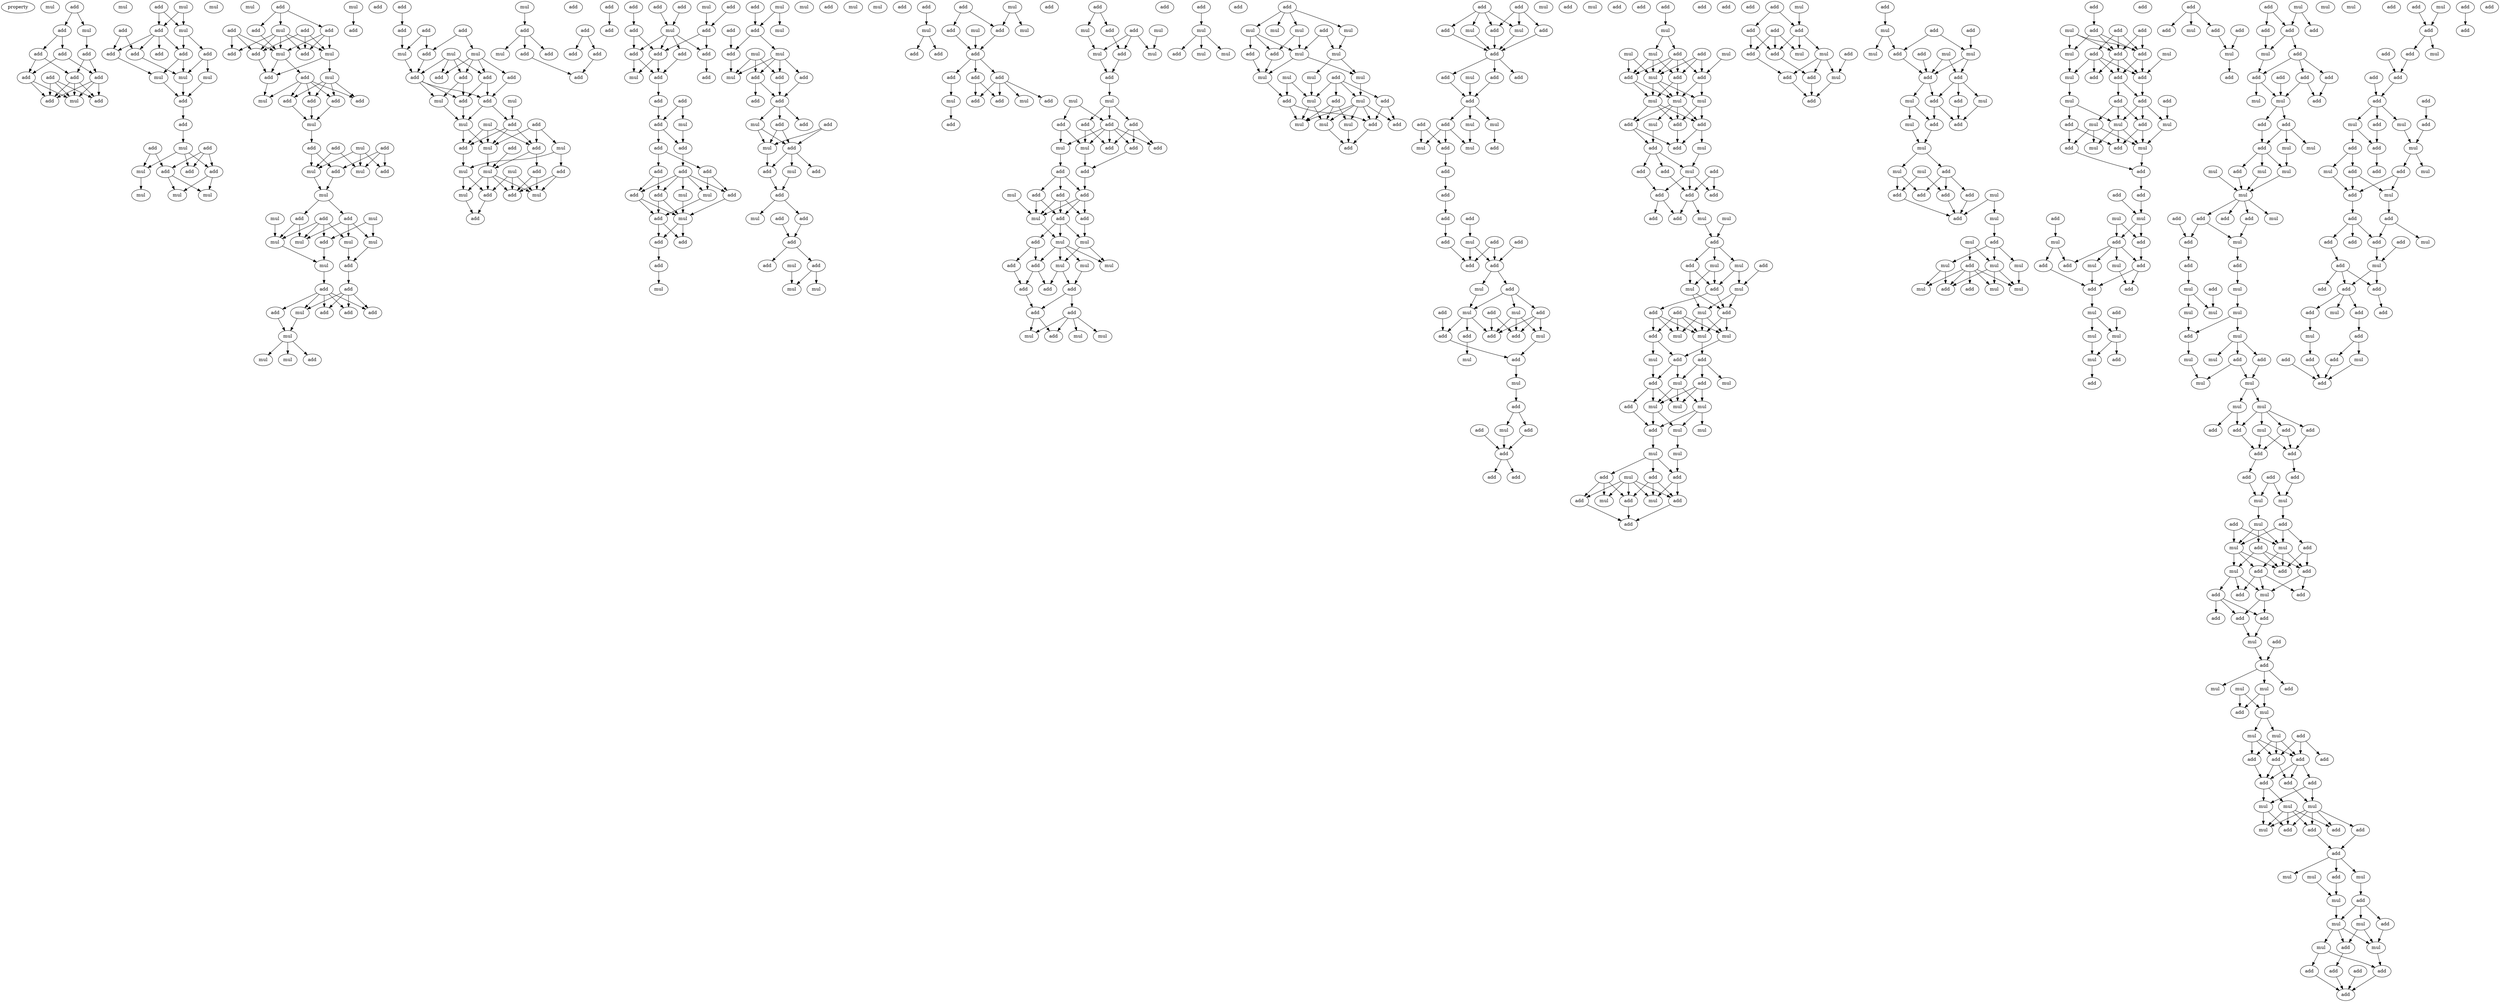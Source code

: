 digraph {
    node [fontcolor=black]
    property [mul=2,lf=1.8]
    0 [ label = mul ];
    1 [ label = add ];
    2 [ label = mul ];
    3 [ label = mul ];
    4 [ label = add ];
    5 [ label = add ];
    6 [ label = add ];
    7 [ label = add ];
    8 [ label = add ];
    9 [ label = add ];
    10 [ label = add ];
    11 [ label = add ];
    12 [ label = add ];
    13 [ label = mul ];
    14 [ label = add ];
    15 [ label = mul ];
    16 [ label = add ];
    17 [ label = add ];
    18 [ label = add ];
    19 [ label = mul ];
    20 [ label = add ];
    21 [ label = add ];
    22 [ label = add ];
    23 [ label = add ];
    24 [ label = add ];
    25 [ label = mul ];
    26 [ label = mul ];
    27 [ label = mul ];
    28 [ label = add ];
    29 [ label = mul ];
    30 [ label = add ];
    31 [ label = add ];
    32 [ label = mul ];
    33 [ label = add ];
    34 [ label = mul ];
    35 [ label = add ];
    36 [ label = add ];
    37 [ label = add ];
    38 [ label = mul ];
    39 [ label = mul ];
    40 [ label = mul ];
    41 [ label = mul ];
    42 [ label = add ];
    43 [ label = add ];
    44 [ label = add ];
    45 [ label = add ];
    46 [ label = mul ];
    47 [ label = add ];
    48 [ label = add ];
    49 [ label = add ];
    50 [ label = mul ];
    51 [ label = mul ];
    52 [ label = add ];
    53 [ label = add ];
    54 [ label = add ];
    55 [ label = mul ];
    56 [ label = mul ];
    57 [ label = add ];
    58 [ label = add ];
    59 [ label = add ];
    60 [ label = add ];
    61 [ label = mul ];
    62 [ label = add ];
    63 [ label = add ];
    64 [ label = add ];
    65 [ label = mul ];
    66 [ label = mul ];
    67 [ label = mul ];
    68 [ label = add ];
    69 [ label = add ];
    70 [ label = mul ];
    71 [ label = mul ];
    72 [ label = add ];
    73 [ label = add ];
    74 [ label = mul ];
    75 [ label = add ];
    76 [ label = mul ];
    77 [ label = mul ];
    78 [ label = mul ];
    79 [ label = add ];
    80 [ label = mul ];
    81 [ label = mul ];
    82 [ label = add ];
    83 [ label = add ];
    84 [ label = add ];
    85 [ label = mul ];
    86 [ label = add ];
    87 [ label = add ];
    88 [ label = add ];
    89 [ label = add ];
    90 [ label = mul ];
    91 [ label = mul ];
    92 [ label = add ];
    93 [ label = mul ];
    94 [ label = mul ];
    95 [ label = add ];
    96 [ label = add ];
    97 [ label = add ];
    98 [ label = add ];
    99 [ label = add ];
    100 [ label = add ];
    101 [ label = add ];
    102 [ label = mul ];
    103 [ label = mul ];
    104 [ label = mul ];
    105 [ label = add ];
    106 [ label = add ];
    107 [ label = add ];
    108 [ label = add ];
    109 [ label = add ];
    110 [ label = mul ];
    111 [ label = mul ];
    112 [ label = add ];
    113 [ label = add ];
    114 [ label = add ];
    115 [ label = add ];
    116 [ label = mul ];
    117 [ label = mul ];
    118 [ label = mul ];
    119 [ label = add ];
    120 [ label = add ];
    121 [ label = mul ];
    122 [ label = add ];
    123 [ label = mul ];
    124 [ label = add ];
    125 [ label = mul ];
    126 [ label = mul ];
    127 [ label = add ];
    128 [ label = add ];
    129 [ label = mul ];
    130 [ label = add ];
    131 [ label = mul ];
    132 [ label = add ];
    133 [ label = mul ];
    134 [ label = add ];
    135 [ label = add ];
    136 [ label = mul ];
    137 [ label = add ];
    138 [ label = add ];
    139 [ label = add ];
    140 [ label = add ];
    141 [ label = add ];
    142 [ label = add ];
    143 [ label = add ];
    144 [ label = add ];
    145 [ label = add ];
    146 [ label = add ];
    147 [ label = add ];
    148 [ label = mul ];
    149 [ label = add ];
    150 [ label = add ];
    151 [ label = mul ];
    152 [ label = add ];
    153 [ label = add ];
    154 [ label = add ];
    155 [ label = add ];
    156 [ label = add ];
    157 [ label = add ];
    158 [ label = add ];
    159 [ label = mul ];
    160 [ label = add ];
    161 [ label = add ];
    162 [ label = mul ];
    163 [ label = add ];
    164 [ label = add ];
    165 [ label = add ];
    166 [ label = add ];
    167 [ label = add ];
    168 [ label = add ];
    169 [ label = add ];
    170 [ label = add ];
    171 [ label = mul ];
    172 [ label = mul ];
    173 [ label = add ];
    174 [ label = add ];
    175 [ label = mul ];
    176 [ label = add ];
    177 [ label = add ];
    178 [ label = add ];
    179 [ label = mul ];
    180 [ label = add ];
    181 [ label = mul ];
    182 [ label = add ];
    183 [ label = mul ];
    184 [ label = add ];
    185 [ label = mul ];
    186 [ label = add ];
    187 [ label = mul ];
    188 [ label = mul ];
    189 [ label = add ];
    190 [ label = add ];
    191 [ label = add ];
    192 [ label = add ];
    193 [ label = add ];
    194 [ label = add ];
    195 [ label = mul ];
    196 [ label = add ];
    197 [ label = mul ];
    198 [ label = add ];
    199 [ label = mul ];
    200 [ label = add ];
    201 [ label = add ];
    202 [ label = mul ];
    203 [ label = add ];
    204 [ label = add ];
    205 [ label = add ];
    206 [ label = mul ];
    207 [ label = add ];
    208 [ label = mul ];
    209 [ label = add ];
    210 [ label = mul ];
    211 [ label = add ];
    212 [ label = mul ];
    213 [ label = add ];
    214 [ label = add ];
    215 [ label = add ];
    216 [ label = mul ];
    217 [ label = mul ];
    218 [ label = add ];
    219 [ label = mul ];
    220 [ label = add ];
    221 [ label = add ];
    222 [ label = mul ];
    223 [ label = add ];
    224 [ label = add ];
    225 [ label = mul ];
    226 [ label = add ];
    227 [ label = mul ];
    228 [ label = add ];
    229 [ label = add ];
    230 [ label = add ];
    231 [ label = add ];
    232 [ label = add ];
    233 [ label = add ];
    234 [ label = add ];
    235 [ label = mul ];
    236 [ label = mul ];
    237 [ label = add ];
    238 [ label = add ];
    239 [ label = add ];
    240 [ label = mul ];
    241 [ label = add ];
    242 [ label = mul ];
    243 [ label = add ];
    244 [ label = add ];
    245 [ label = add ];
    246 [ label = mul ];
    247 [ label = mul ];
    248 [ label = add ];
    249 [ label = mul ];
    250 [ label = mul ];
    251 [ label = add ];
    252 [ label = add ];
    253 [ label = add ];
    254 [ label = add ];
    255 [ label = add ];
    256 [ label = add ];
    257 [ label = mul ];
    258 [ label = add ];
    259 [ label = mul ];
    260 [ label = add ];
    261 [ label = add ];
    262 [ label = mul ];
    263 [ label = add ];
    264 [ label = add ];
    265 [ label = add ];
    266 [ label = add ];
    267 [ label = add ];
    268 [ label = mul ];
    269 [ label = mul ];
    270 [ label = add ];
    271 [ label = mul ];
    272 [ label = add ];
    273 [ label = mul ];
    274 [ label = mul ];
    275 [ label = mul ];
    276 [ label = add ];
    277 [ label = add ];
    278 [ label = add ];
    279 [ label = add ];
    280 [ label = add ];
    281 [ label = add ];
    282 [ label = add ];
    283 [ label = mul ];
    284 [ label = mul ];
    285 [ label = mul ];
    286 [ label = add ];
    287 [ label = mul ];
    288 [ label = add ];
    289 [ label = mul ];
    290 [ label = mul ];
    291 [ label = add ];
    292 [ label = add ];
    293 [ label = mul ];
    294 [ label = add ];
    295 [ label = mul ];
    296 [ label = mul ];
    297 [ label = mul ];
    298 [ label = add ];
    299 [ label = add ];
    300 [ label = mul ];
    301 [ label = mul ];
    302 [ label = mul ];
    303 [ label = mul ];
    304 [ label = add ];
    305 [ label = mul ];
    306 [ label = mul ];
    307 [ label = add ];
    308 [ label = add ];
    309 [ label = mul ];
    310 [ label = add ];
    311 [ label = mul ];
    312 [ label = mul ];
    313 [ label = add ];
    314 [ label = mul ];
    315 [ label = add ];
    316 [ label = mul ];
    317 [ label = add ];
    318 [ label = add ];
    319 [ label = add ];
    320 [ label = mul ];
    321 [ label = add ];
    322 [ label = add ];
    323 [ label = mul ];
    324 [ label = add ];
    325 [ label = add ];
    326 [ label = mul ];
    327 [ label = add ];
    328 [ label = add ];
    329 [ label = add ];
    330 [ label = mul ];
    331 [ label = add ];
    332 [ label = add ];
    333 [ label = mul ];
    334 [ label = add ];
    335 [ label = mul ];
    336 [ label = mul ];
    337 [ label = add ];
    338 [ label = add ];
    339 [ label = mul ];
    340 [ label = add ];
    341 [ label = add ];
    342 [ label = add ];
    343 [ label = add ];
    344 [ label = add ];
    345 [ label = mul ];
    346 [ label = add ];
    347 [ label = add ];
    348 [ label = add ];
    349 [ label = add ];
    350 [ label = add ];
    351 [ label = mul ];
    352 [ label = add ];
    353 [ label = mul ];
    354 [ label = add ];
    355 [ label = add ];
    356 [ label = add ];
    357 [ label = mul ];
    358 [ label = add ];
    359 [ label = add ];
    360 [ label = add ];
    361 [ label = mul ];
    362 [ label = add ];
    363 [ label = add ];
    364 [ label = mul ];
    365 [ label = mul ];
    366 [ label = add ];
    367 [ label = mul ];
    368 [ label = mul ];
    369 [ label = add ];
    370 [ label = add ];
    371 [ label = add ];
    372 [ label = add ];
    373 [ label = add ];
    374 [ label = add ];
    375 [ label = add ];
    376 [ label = add ];
    377 [ label = mul ];
    378 [ label = mul ];
    379 [ label = mul ];
    380 [ label = mul ];
    381 [ label = add ];
    382 [ label = add ];
    383 [ label = add ];
    384 [ label = add ];
    385 [ label = mul ];
    386 [ label = add ];
    387 [ label = mul ];
    388 [ label = mul ];
    389 [ label = mul ];
    390 [ label = mul ];
    391 [ label = add ];
    392 [ label = add ];
    393 [ label = add ];
    394 [ label = add ];
    395 [ label = add ];
    396 [ label = mul ];
    397 [ label = add ];
    398 [ label = add ];
    399 [ label = add ];
    400 [ label = mul ];
    401 [ label = add ];
    402 [ label = add ];
    403 [ label = add ];
    404 [ label = add ];
    405 [ label = add ];
    406 [ label = mul ];
    407 [ label = mul ];
    408 [ label = add ];
    409 [ label = add ];
    410 [ label = mul ];
    411 [ label = mul ];
    412 [ label = add ];
    413 [ label = add ];
    414 [ label = mul ];
    415 [ label = add ];
    416 [ label = mul ];
    417 [ label = add ];
    418 [ label = add ];
    419 [ label = mul ];
    420 [ label = add ];
    421 [ label = mul ];
    422 [ label = mul ];
    423 [ label = add ];
    424 [ label = mul ];
    425 [ label = add ];
    426 [ label = add ];
    427 [ label = mul ];
    428 [ label = mul ];
    429 [ label = add ];
    430 [ label = mul ];
    431 [ label = add ];
    432 [ label = add ];
    433 [ label = mul ];
    434 [ label = add ];
    435 [ label = mul ];
    436 [ label = mul ];
    437 [ label = mul ];
    438 [ label = add ];
    439 [ label = mul ];
    440 [ label = mul ];
    441 [ label = mul ];
    442 [ label = mul ];
    443 [ label = add ];
    444 [ label = add ];
    445 [ label = add ];
    446 [ label = add ];
    447 [ label = add ];
    448 [ label = mul ];
    449 [ label = add ];
    450 [ label = mul ];
    451 [ label = add ];
    452 [ label = add ];
    453 [ label = add ];
    454 [ label = mul ];
    455 [ label = add ];
    456 [ label = add ];
    457 [ label = add ];
    458 [ label = add ];
    459 [ label = mul ];
    460 [ label = add ];
    461 [ label = add ];
    462 [ label = mul ];
    463 [ label = add ];
    464 [ label = mul ];
    465 [ label = add ];
    466 [ label = add ];
    467 [ label = add ];
    468 [ label = mul ];
    469 [ label = add ];
    470 [ label = add ];
    471 [ label = mul ];
    472 [ label = add ];
    473 [ label = mul ];
    474 [ label = add ];
    475 [ label = mul ];
    476 [ label = add ];
    477 [ label = add ];
    478 [ label = add ];
    479 [ label = mul ];
    480 [ label = mul ];
    481 [ label = add ];
    482 [ label = add ];
    483 [ label = add ];
    484 [ label = mul ];
    485 [ label = mul ];
    486 [ label = mul ];
    487 [ label = add ];
    488 [ label = mul ];
    489 [ label = mul ];
    490 [ label = add ];
    491 [ label = add ];
    492 [ label = add ];
    493 [ label = add ];
    494 [ label = mul ];
    495 [ label = add ];
    496 [ label = add ];
    497 [ label = mul ];
    498 [ label = mul ];
    499 [ label = mul ];
    500 [ label = add ];
    501 [ label = mul ];
    502 [ label = mul ];
    503 [ label = add ];
    504 [ label = mul ];
    505 [ label = add ];
    506 [ label = mul ];
    507 [ label = add ];
    508 [ label = add ];
    509 [ label = add ];
    510 [ label = add ];
    511 [ label = mul ];
    512 [ label = add ];
    513 [ label = add ];
    514 [ label = add ];
    515 [ label = mul ];
    516 [ label = mul ];
    517 [ label = add ];
    518 [ label = add ];
    519 [ label = mul ];
    520 [ label = add ];
    521 [ label = add ];
    522 [ label = mul ];
    523 [ label = add ];
    524 [ label = add ];
    525 [ label = add ];
    526 [ label = mul ];
    527 [ label = mul ];
    528 [ label = mul ];
    529 [ label = add ];
    530 [ label = mul ];
    531 [ label = add ];
    532 [ label = mul ];
    533 [ label = add ];
    534 [ label = add ];
    535 [ label = add ];
    536 [ label = add ];
    537 [ label = add ];
    538 [ label = mul ];
    539 [ label = mul ];
    540 [ label = add ];
    541 [ label = add ];
    542 [ label = mul ];
    543 [ label = add ];
    544 [ label = add ];
    545 [ label = mul ];
    546 [ label = mul ];
    547 [ label = add ];
    548 [ label = add ];
    549 [ label = add ];
    550 [ label = mul ];
    551 [ label = add ];
    552 [ label = mul ];
    553 [ label = mul ];
    554 [ label = add ];
    555 [ label = mul ];
    556 [ label = add ];
    557 [ label = add ];
    558 [ label = add ];
    559 [ label = add ];
    560 [ label = add ];
    561 [ label = mul ];
    562 [ label = add ];
    563 [ label = mul ];
    564 [ label = add ];
    565 [ label = add ];
    566 [ label = mul ];
    567 [ label = add ];
    568 [ label = add ];
    569 [ label = add ];
    570 [ label = add ];
    571 [ label = mul ];
    572 [ label = add ];
    573 [ label = add ];
    574 [ label = add ];
    575 [ label = add ];
    576 [ label = mul ];
    577 [ label = mul ];
    578 [ label = add ];
    579 [ label = add ];
    580 [ label = add ];
    581 [ label = mul ];
    582 [ label = add ];
    583 [ label = mul ];
    584 [ label = mul ];
    585 [ label = add ];
    586 [ label = mul ];
    587 [ label = mul ];
    588 [ label = mul ];
    589 [ label = add ];
    590 [ label = mul ];
    591 [ label = add ];
    592 [ label = add ];
    593 [ label = add ];
    594 [ label = mul ];
    595 [ label = add ];
    596 [ label = add ];
    597 [ label = add ];
    598 [ label = mul ];
    599 [ label = add ];
    600 [ label = mul ];
    601 [ label = mul ];
    602 [ label = mul ];
    603 [ label = mul ];
    604 [ label = add ];
    605 [ label = mul ];
    606 [ label = mul ];
    607 [ label = mul ];
    608 [ label = add ];
    609 [ label = add ];
    610 [ label = mul ];
    611 [ label = mul ];
    612 [ label = mul ];
    613 [ label = mul ];
    614 [ label = add ];
    615 [ label = add ];
    616 [ label = add ];
    617 [ label = add ];
    618 [ label = mul ];
    619 [ label = add ];
    620 [ label = add ];
    621 [ label = mul ];
    622 [ label = add ];
    623 [ label = add ];
    624 [ label = add ];
    625 [ label = mul ];
    626 [ label = mul ];
    627 [ label = add ];
    628 [ label = mul ];
    629 [ label = add ];
    630 [ label = add ];
    631 [ label = add ];
    632 [ label = mul ];
    633 [ label = mul ];
    634 [ label = add ];
    635 [ label = add ];
    636 [ label = mul ];
    637 [ label = add ];
    638 [ label = mul ];
    639 [ label = add ];
    640 [ label = add ];
    641 [ label = add ];
    642 [ label = add ];
    643 [ label = add ];
    644 [ label = add ];
    645 [ label = mul ];
    646 [ label = add ];
    647 [ label = add ];
    648 [ label = mul ];
    649 [ label = add ];
    650 [ label = mul ];
    651 [ label = mul ];
    652 [ label = mul ];
    653 [ label = add ];
    654 [ label = mul ];
    655 [ label = mul ];
    656 [ label = add ];
    657 [ label = add ];
    658 [ label = add ];
    659 [ label = add ];
    660 [ label = add ];
    661 [ label = add ];
    662 [ label = add ];
    663 [ label = add ];
    664 [ label = mul ];
    665 [ label = mul ];
    666 [ label = mul ];
    667 [ label = add ];
    668 [ label = add ];
    669 [ label = add ];
    670 [ label = mul ];
    671 [ label = add ];
    672 [ label = add ];
    673 [ label = mul ];
    674 [ label = mul ];
    675 [ label = mul ];
    676 [ label = add ];
    677 [ label = mul ];
    678 [ label = add ];
    679 [ label = mul ];
    680 [ label = mul ];
    681 [ label = add ];
    682 [ label = mul ];
    683 [ label = add ];
    684 [ label = mul ];
    685 [ label = mul ];
    686 [ label = add ];
    687 [ label = add ];
    688 [ label = add ];
    689 [ label = add ];
    690 [ label = add ];
    691 [ label = add ];
    692 [ label = add ];
    693 [ label = mul ];
    694 [ label = add ];
    695 [ label = add ];
    696 [ label = add ];
    697 [ label = add ];
    698 [ label = mul ];
    699 [ label = add ];
    700 [ label = add ];
    701 [ label = add ];
    702 [ label = add ];
    703 [ label = add ];
    704 [ label = add ];
    705 [ label = add ];
    706 [ label = mul ];
    707 [ label = mul ];
    708 [ label = add ];
    709 [ label = mul ];
    710 [ label = add ];
    711 [ label = mul ];
    712 [ label = add ];
    713 [ label = mul ];
    714 [ label = add ];
    715 [ label = add ];
    716 [ label = mul ];
    717 [ label = add ];
    718 [ label = add ];
    719 [ label = add ];
    720 [ label = add ];
    721 [ label = add ];
    722 [ label = add ];
    723 [ label = add ];
    724 [ label = mul ];
    725 [ label = add ];
    726 [ label = mul ];
    727 [ label = add ];
    728 [ label = add ];
    729 [ label = add ];
    730 [ label = add ];
    731 [ label = mul ];
    732 [ label = add ];
    733 [ label = add ];
    734 [ label = add ];
    735 [ label = add ];
    736 [ label = mul ];
    737 [ label = add ];
    738 [ label = add ];
    739 [ label = mul ];
    740 [ label = add ];
    741 [ label = add ];
    1 -> 3 [ name = 0 ];
    1 -> 4 [ name = 1 ];
    3 -> 6 [ name = 2 ];
    4 -> 5 [ name = 3 ];
    4 -> 7 [ name = 4 ];
    5 -> 9 [ name = 5 ];
    5 -> 11 [ name = 6 ];
    6 -> 9 [ name = 7 ];
    6 -> 10 [ name = 8 ];
    7 -> 10 [ name = 9 ];
    7 -> 11 [ name = 10 ];
    8 -> 12 [ name = 11 ];
    8 -> 13 [ name = 12 ];
    8 -> 14 [ name = 13 ];
    9 -> 12 [ name = 14 ];
    9 -> 13 [ name = 15 ];
    9 -> 14 [ name = 16 ];
    10 -> 12 [ name = 17 ];
    10 -> 13 [ name = 18 ];
    10 -> 14 [ name = 19 ];
    11 -> 12 [ name = 20 ];
    11 -> 13 [ name = 21 ];
    15 -> 18 [ name = 22 ];
    15 -> 19 [ name = 23 ];
    16 -> 18 [ name = 24 ];
    16 -> 19 [ name = 25 ];
    17 -> 21 [ name = 26 ];
    17 -> 23 [ name = 27 ];
    18 -> 20 [ name = 28 ];
    18 -> 21 [ name = 29 ];
    18 -> 23 [ name = 30 ];
    18 -> 24 [ name = 31 ];
    19 -> 22 [ name = 32 ];
    19 -> 24 [ name = 33 ];
    21 -> 25 [ name = 34 ];
    22 -> 26 [ name = 35 ];
    22 -> 27 [ name = 36 ];
    23 -> 27 [ name = 37 ];
    24 -> 25 [ name = 38 ];
    24 -> 27 [ name = 39 ];
    25 -> 28 [ name = 40 ];
    26 -> 28 [ name = 41 ];
    27 -> 28 [ name = 42 ];
    28 -> 30 [ name = 43 ];
    30 -> 32 [ name = 44 ];
    31 -> 35 [ name = 45 ];
    31 -> 36 [ name = 46 ];
    31 -> 37 [ name = 47 ];
    32 -> 34 [ name = 48 ];
    32 -> 36 [ name = 49 ];
    32 -> 37 [ name = 50 ];
    33 -> 34 [ name = 51 ];
    33 -> 35 [ name = 52 ];
    34 -> 41 [ name = 53 ];
    35 -> 39 [ name = 54 ];
    35 -> 40 [ name = 55 ];
    37 -> 39 [ name = 56 ];
    37 -> 40 [ name = 57 ];
    42 -> 45 [ name = 58 ];
    42 -> 46 [ name = 59 ];
    42 -> 47 [ name = 60 ];
    43 -> 48 [ name = 61 ];
    43 -> 49 [ name = 62 ];
    43 -> 51 [ name = 63 ];
    44 -> 48 [ name = 64 ];
    44 -> 50 [ name = 65 ];
    44 -> 52 [ name = 66 ];
    45 -> 50 [ name = 67 ];
    46 -> 48 [ name = 68 ];
    46 -> 49 [ name = 69 ];
    46 -> 50 [ name = 70 ];
    46 -> 51 [ name = 71 ];
    46 -> 52 [ name = 72 ];
    47 -> 49 [ name = 73 ];
    47 -> 50 [ name = 74 ];
    47 -> 51 [ name = 75 ];
    48 -> 54 [ name = 76 ];
    50 -> 53 [ name = 77 ];
    50 -> 54 [ name = 78 ];
    51 -> 54 [ name = 79 ];
    51 -> 55 [ name = 80 ];
    53 -> 56 [ name = 81 ];
    53 -> 57 [ name = 82 ];
    53 -> 58 [ name = 83 ];
    53 -> 59 [ name = 84 ];
    53 -> 60 [ name = 85 ];
    54 -> 56 [ name = 86 ];
    55 -> 57 [ name = 87 ];
    55 -> 58 [ name = 88 ];
    55 -> 59 [ name = 89 ];
    55 -> 60 [ name = 90 ];
    58 -> 61 [ name = 91 ];
    59 -> 61 [ name = 92 ];
    60 -> 61 [ name = 93 ];
    61 -> 63 [ name = 94 ];
    62 -> 66 [ name = 95 ];
    62 -> 67 [ name = 96 ];
    63 -> 66 [ name = 97 ];
    63 -> 69 [ name = 98 ];
    64 -> 67 [ name = 99 ];
    64 -> 68 [ name = 100 ];
    64 -> 69 [ name = 101 ];
    65 -> 66 [ name = 102 ];
    65 -> 67 [ name = 103 ];
    65 -> 68 [ name = 104 ];
    66 -> 70 [ name = 105 ];
    69 -> 70 [ name = 106 ];
    70 -> 72 [ name = 107 ];
    70 -> 73 [ name = 108 ];
    71 -> 77 [ name = 109 ];
    71 -> 79 [ name = 110 ];
    72 -> 76 [ name = 111 ];
    72 -> 78 [ name = 112 ];
    73 -> 76 [ name = 113 ];
    73 -> 77 [ name = 114 ];
    73 -> 80 [ name = 115 ];
    74 -> 78 [ name = 116 ];
    75 -> 76 [ name = 117 ];
    75 -> 78 [ name = 118 ];
    75 -> 79 [ name = 119 ];
    75 -> 80 [ name = 120 ];
    77 -> 82 [ name = 121 ];
    78 -> 81 [ name = 122 ];
    79 -> 81 [ name = 123 ];
    80 -> 82 [ name = 124 ];
    81 -> 84 [ name = 125 ];
    82 -> 83 [ name = 126 ];
    83 -> 85 [ name = 127 ];
    83 -> 87 [ name = 128 ];
    83 -> 88 [ name = 129 ];
    83 -> 89 [ name = 130 ];
    84 -> 85 [ name = 131 ];
    84 -> 86 [ name = 132 ];
    84 -> 87 [ name = 133 ];
    84 -> 88 [ name = 134 ];
    84 -> 89 [ name = 135 ];
    85 -> 91 [ name = 136 ];
    86 -> 91 [ name = 137 ];
    90 -> 92 [ name = 138 ];
    91 -> 93 [ name = 139 ];
    91 -> 94 [ name = 140 ];
    91 -> 96 [ name = 141 ];
    97 -> 98 [ name = 142 ];
    98 -> 104 [ name = 143 ];
    99 -> 101 [ name = 144 ];
    99 -> 103 [ name = 145 ];
    100 -> 101 [ name = 146 ];
    100 -> 104 [ name = 147 ];
    101 -> 106 [ name = 148 ];
    102 -> 105 [ name = 149 ];
    102 -> 106 [ name = 150 ];
    102 -> 107 [ name = 151 ];
    102 -> 108 [ name = 152 ];
    103 -> 105 [ name = 153 ];
    103 -> 107 [ name = 154 ];
    103 -> 108 [ name = 155 ];
    103 -> 109 [ name = 156 ];
    104 -> 106 [ name = 157 ];
    105 -> 111 [ name = 158 ];
    105 -> 112 [ name = 159 ];
    106 -> 111 [ name = 160 ];
    106 -> 112 [ name = 161 ];
    106 -> 113 [ name = 162 ];
    107 -> 112 [ name = 163 ];
    107 -> 113 [ name = 164 ];
    109 -> 113 [ name = 165 ];
    110 -> 114 [ name = 166 ];
    111 -> 117 [ name = 167 ];
    112 -> 117 [ name = 168 ];
    113 -> 114 [ name = 169 ];
    113 -> 117 [ name = 170 ];
    114 -> 118 [ name = 171 ];
    114 -> 119 [ name = 172 ];
    114 -> 122 [ name = 173 ];
    115 -> 118 [ name = 174 ];
    115 -> 119 [ name = 175 ];
    115 -> 121 [ name = 176 ];
    116 -> 118 [ name = 177 ];
    116 -> 119 [ name = 178 ];
    116 -> 122 [ name = 179 ];
    117 -> 118 [ name = 180 ];
    117 -> 122 [ name = 181 ];
    118 -> 125 [ name = 182 ];
    119 -> 125 [ name = 183 ];
    119 -> 127 [ name = 184 ];
    120 -> 125 [ name = 185 ];
    121 -> 124 [ name = 186 ];
    121 -> 126 [ name = 187 ];
    122 -> 126 [ name = 188 ];
    123 -> 128 [ name = 189 ];
    123 -> 129 [ name = 190 ];
    123 -> 130 [ name = 191 ];
    124 -> 129 [ name = 192 ];
    124 -> 130 [ name = 193 ];
    125 -> 128 [ name = 194 ];
    125 -> 129 [ name = 195 ];
    125 -> 130 [ name = 196 ];
    125 -> 131 [ name = 197 ];
    126 -> 128 [ name = 198 ];
    126 -> 131 [ name = 199 ];
    127 -> 129 [ name = 200 ];
    127 -> 130 [ name = 201 ];
    128 -> 132 [ name = 202 ];
    131 -> 132 [ name = 203 ];
    133 -> 135 [ name = 204 ];
    134 -> 137 [ name = 205 ];
    134 -> 138 [ name = 206 ];
    135 -> 136 [ name = 207 ];
    135 -> 139 [ name = 208 ];
    135 -> 140 [ name = 209 ];
    138 -> 141 [ name = 210 ];
    139 -> 141 [ name = 211 ];
    143 -> 144 [ name = 212 ];
    145 -> 152 [ name = 213 ];
    146 -> 150 [ name = 214 ];
    147 -> 151 [ name = 215 ];
    148 -> 152 [ name = 216 ];
    149 -> 151 [ name = 217 ];
    150 -> 153 [ name = 218 ];
    150 -> 154 [ name = 219 ];
    151 -> 153 [ name = 220 ];
    151 -> 154 [ name = 221 ];
    151 -> 155 [ name = 222 ];
    151 -> 156 [ name = 223 ];
    152 -> 154 [ name = 224 ];
    152 -> 156 [ name = 225 ];
    153 -> 158 [ name = 226 ];
    153 -> 159 [ name = 227 ];
    154 -> 158 [ name = 228 ];
    154 -> 159 [ name = 229 ];
    155 -> 158 [ name = 230 ];
    156 -> 157 [ name = 231 ];
    158 -> 161 [ name = 232 ];
    160 -> 162 [ name = 233 ];
    160 -> 163 [ name = 234 ];
    161 -> 163 [ name = 235 ];
    162 -> 164 [ name = 236 ];
    163 -> 164 [ name = 237 ];
    163 -> 165 [ name = 238 ];
    164 -> 167 [ name = 239 ];
    165 -> 166 [ name = 240 ];
    165 -> 168 [ name = 241 ];
    166 -> 169 [ name = 242 ];
    166 -> 173 [ name = 243 ];
    167 -> 169 [ name = 244 ];
    167 -> 170 [ name = 245 ];
    167 -> 171 [ name = 246 ];
    167 -> 172 [ name = 247 ];
    167 -> 173 [ name = 248 ];
    168 -> 170 [ name = 249 ];
    168 -> 172 [ name = 250 ];
    169 -> 174 [ name = 251 ];
    169 -> 175 [ name = 252 ];
    170 -> 175 [ name = 253 ];
    171 -> 175 [ name = 254 ];
    172 -> 174 [ name = 255 ];
    173 -> 174 [ name = 256 ];
    173 -> 175 [ name = 257 ];
    174 -> 176 [ name = 258 ];
    174 -> 177 [ name = 259 ];
    175 -> 176 [ name = 260 ];
    175 -> 177 [ name = 261 ];
    177 -> 178 [ name = 262 ];
    178 -> 179 [ name = 263 ];
    180 -> 184 [ name = 264 ];
    181 -> 183 [ name = 265 ];
    181 -> 184 [ name = 266 ];
    182 -> 186 [ name = 267 ];
    184 -> 186 [ name = 268 ];
    184 -> 187 [ name = 269 ];
    185 -> 188 [ name = 270 ];
    185 -> 189 [ name = 271 ];
    185 -> 191 [ name = 272 ];
    186 -> 188 [ name = 273 ];
    187 -> 188 [ name = 274 ];
    187 -> 189 [ name = 275 ];
    187 -> 190 [ name = 276 ];
    187 -> 191 [ name = 277 ];
    189 -> 192 [ name = 278 ];
    189 -> 193 [ name = 279 ];
    190 -> 192 [ name = 280 ];
    191 -> 192 [ name = 281 ];
    192 -> 194 [ name = 282 ];
    192 -> 196 [ name = 283 ];
    192 -> 197 [ name = 284 ];
    194 -> 199 [ name = 285 ];
    194 -> 200 [ name = 286 ];
    197 -> 199 [ name = 287 ];
    197 -> 200 [ name = 288 ];
    198 -> 199 [ name = 289 ];
    198 -> 200 [ name = 290 ];
    199 -> 203 [ name = 291 ];
    200 -> 201 [ name = 292 ];
    200 -> 202 [ name = 293 ];
    200 -> 203 [ name = 294 ];
    202 -> 205 [ name = 295 ];
    203 -> 205 [ name = 296 ];
    205 -> 206 [ name = 297 ];
    205 -> 209 [ name = 298 ];
    207 -> 211 [ name = 299 ];
    209 -> 211 [ name = 300 ];
    211 -> 214 [ name = 301 ];
    211 -> 215 [ name = 302 ];
    212 -> 217 [ name = 303 ];
    214 -> 216 [ name = 304 ];
    214 -> 217 [ name = 305 ];
    218 -> 219 [ name = 306 ];
    219 -> 220 [ name = 307 ];
    219 -> 221 [ name = 308 ];
    222 -> 226 [ name = 309 ];
    222 -> 227 [ name = 310 ];
    223 -> 224 [ name = 311 ];
    223 -> 226 [ name = 312 ];
    224 -> 228 [ name = 313 ];
    225 -> 228 [ name = 314 ];
    226 -> 228 [ name = 315 ];
    228 -> 229 [ name = 316 ];
    228 -> 230 [ name = 317 ];
    228 -> 231 [ name = 318 ];
    229 -> 235 [ name = 319 ];
    230 -> 232 [ name = 320 ];
    230 -> 233 [ name = 321 ];
    230 -> 234 [ name = 322 ];
    230 -> 236 [ name = 323 ];
    231 -> 232 [ name = 324 ];
    231 -> 233 [ name = 325 ];
    235 -> 237 [ name = 326 ];
    239 -> 242 [ name = 327 ];
    239 -> 244 [ name = 328 ];
    240 -> 246 [ name = 329 ];
    242 -> 247 [ name = 330 ];
    243 -> 245 [ name = 331 ];
    243 -> 246 [ name = 332 ];
    243 -> 247 [ name = 333 ];
    244 -> 245 [ name = 334 ];
    245 -> 248 [ name = 335 ];
    247 -> 248 [ name = 336 ];
    248 -> 249 [ name = 337 ];
    249 -> 251 [ name = 338 ];
    249 -> 253 [ name = 339 ];
    249 -> 254 [ name = 340 ];
    250 -> 251 [ name = 341 ];
    250 -> 252 [ name = 342 ];
    251 -> 255 [ name = 343 ];
    251 -> 256 [ name = 344 ];
    251 -> 257 [ name = 345 ];
    251 -> 258 [ name = 346 ];
    251 -> 259 [ name = 347 ];
    252 -> 257 [ name = 348 ];
    252 -> 259 [ name = 349 ];
    253 -> 256 [ name = 350 ];
    253 -> 259 [ name = 351 ];
    254 -> 255 [ name = 352 ];
    254 -> 256 [ name = 353 ];
    254 -> 258 [ name = 354 ];
    255 -> 261 [ name = 355 ];
    257 -> 260 [ name = 356 ];
    259 -> 261 [ name = 357 ];
    260 -> 263 [ name = 358 ];
    260 -> 264 [ name = 359 ];
    260 -> 265 [ name = 360 ];
    261 -> 263 [ name = 361 ];
    262 -> 268 [ name = 362 ];
    263 -> 266 [ name = 363 ];
    263 -> 267 [ name = 364 ];
    263 -> 268 [ name = 365 ];
    264 -> 266 [ name = 366 ];
    264 -> 267 [ name = 367 ];
    264 -> 268 [ name = 368 ];
    265 -> 266 [ name = 369 ];
    265 -> 268 [ name = 370 ];
    266 -> 269 [ name = 371 ];
    266 -> 270 [ name = 372 ];
    266 -> 271 [ name = 373 ];
    267 -> 271 [ name = 374 ];
    268 -> 269 [ name = 375 ];
    269 -> 273 [ name = 376 ];
    269 -> 274 [ name = 377 ];
    269 -> 275 [ name = 378 ];
    269 -> 276 [ name = 379 ];
    270 -> 272 [ name = 380 ];
    270 -> 276 [ name = 381 ];
    271 -> 273 [ name = 382 ];
    271 -> 275 [ name = 383 ];
    272 -> 278 [ name = 384 ];
    274 -> 279 [ name = 385 ];
    275 -> 277 [ name = 386 ];
    275 -> 279 [ name = 387 ];
    276 -> 277 [ name = 388 ];
    276 -> 278 [ name = 389 ];
    278 -> 281 [ name = 390 ];
    279 -> 280 [ name = 391 ];
    279 -> 281 [ name = 392 ];
    280 -> 282 [ name = 393 ];
    280 -> 283 [ name = 394 ];
    280 -> 284 [ name = 395 ];
    280 -> 285 [ name = 396 ];
    281 -> 282 [ name = 397 ];
    281 -> 284 [ name = 398 ];
    286 -> 287 [ name = 399 ];
    287 -> 288 [ name = 400 ];
    287 -> 289 [ name = 401 ];
    287 -> 290 [ name = 402 ];
    292 -> 293 [ name = 403 ];
    292 -> 295 [ name = 404 ];
    292 -> 296 [ name = 405 ];
    292 -> 297 [ name = 406 ];
    293 -> 299 [ name = 407 ];
    293 -> 300 [ name = 408 ];
    294 -> 300 [ name = 409 ];
    294 -> 301 [ name = 410 ];
    295 -> 298 [ name = 411 ];
    295 -> 299 [ name = 412 ];
    295 -> 300 [ name = 413 ];
    296 -> 301 [ name = 414 ];
    298 -> 306 [ name = 415 ];
    299 -> 306 [ name = 416 ];
    300 -> 302 [ name = 417 ];
    300 -> 306 [ name = 418 ];
    301 -> 302 [ name = 419 ];
    301 -> 305 [ name = 420 ];
    302 -> 309 [ name = 421 ];
    303 -> 307 [ name = 422 ];
    303 -> 311 [ name = 423 ];
    304 -> 308 [ name = 424 ];
    304 -> 309 [ name = 425 ];
    304 -> 310 [ name = 426 ];
    304 -> 311 [ name = 427 ];
    305 -> 311 [ name = 428 ];
    306 -> 307 [ name = 429 ];
    307 -> 315 [ name = 430 ];
    307 -> 316 [ name = 431 ];
    308 -> 312 [ name = 432 ];
    308 -> 314 [ name = 433 ];
    308 -> 316 [ name = 434 ];
    309 -> 312 [ name = 435 ];
    309 -> 313 [ name = 436 ];
    309 -> 314 [ name = 437 ];
    309 -> 315 [ name = 438 ];
    309 -> 316 [ name = 439 ];
    310 -> 313 [ name = 440 ];
    310 -> 315 [ name = 441 ];
    311 -> 314 [ name = 442 ];
    311 -> 316 [ name = 443 ];
    312 -> 317 [ name = 444 ];
    314 -> 317 [ name = 445 ];
    315 -> 317 [ name = 446 ];
    318 -> 320 [ name = 447 ];
    318 -> 321 [ name = 448 ];
    318 -> 323 [ name = 449 ];
    318 -> 324 [ name = 450 ];
    319 -> 320 [ name = 451 ];
    319 -> 322 [ name = 452 ];
    319 -> 324 [ name = 453 ];
    320 -> 325 [ name = 454 ];
    321 -> 325 [ name = 455 ];
    322 -> 325 [ name = 456 ];
    323 -> 325 [ name = 457 ];
    324 -> 325 [ name = 458 ];
    325 -> 327 [ name = 459 ];
    325 -> 328 [ name = 460 ];
    325 -> 329 [ name = 461 ];
    327 -> 331 [ name = 462 ];
    329 -> 331 [ name = 463 ];
    330 -> 331 [ name = 464 ];
    331 -> 332 [ name = 465 ];
    331 -> 333 [ name = 466 ];
    331 -> 335 [ name = 467 ];
    332 -> 336 [ name = 468 ];
    332 -> 338 [ name = 469 ];
    332 -> 339 [ name = 470 ];
    333 -> 337 [ name = 471 ];
    334 -> 338 [ name = 472 ];
    334 -> 339 [ name = 473 ];
    335 -> 336 [ name = 474 ];
    338 -> 340 [ name = 475 ];
    340 -> 341 [ name = 476 ];
    341 -> 343 [ name = 477 ];
    342 -> 345 [ name = 478 ];
    343 -> 348 [ name = 479 ];
    345 -> 349 [ name = 480 ];
    345 -> 350 [ name = 481 ];
    346 -> 349 [ name = 482 ];
    347 -> 349 [ name = 483 ];
    347 -> 350 [ name = 484 ];
    348 -> 350 [ name = 485 ];
    349 -> 351 [ name = 486 ];
    349 -> 352 [ name = 487 ];
    351 -> 357 [ name = 488 ];
    352 -> 353 [ name = 489 ];
    352 -> 354 [ name = 490 ];
    352 -> 357 [ name = 491 ];
    353 -> 358 [ name = 492 ];
    353 -> 361 [ name = 493 ];
    353 -> 362 [ name = 494 ];
    354 -> 358 [ name = 495 ];
    354 -> 361 [ name = 496 ];
    354 -> 362 [ name = 497 ];
    355 -> 358 [ name = 498 ];
    355 -> 362 [ name = 499 ];
    356 -> 359 [ name = 500 ];
    357 -> 358 [ name = 501 ];
    357 -> 359 [ name = 502 ];
    357 -> 360 [ name = 503 ];
    359 -> 363 [ name = 504 ];
    360 -> 364 [ name = 505 ];
    361 -> 363 [ name = 506 ];
    363 -> 365 [ name = 507 ];
    365 -> 366 [ name = 508 ];
    366 -> 367 [ name = 509 ];
    366 -> 369 [ name = 510 ];
    367 -> 372 [ name = 511 ];
    369 -> 372 [ name = 512 ];
    370 -> 372 [ name = 513 ];
    372 -> 373 [ name = 514 ];
    372 -> 375 [ name = 515 ];
    376 -> 377 [ name = 516 ];
    377 -> 380 [ name = 517 ];
    377 -> 381 [ name = 518 ];
    378 -> 383 [ name = 519 ];
    379 -> 385 [ name = 520 ];
    379 -> 386 [ name = 521 ];
    380 -> 384 [ name = 522 ];
    380 -> 385 [ name = 523 ];
    380 -> 386 [ name = 524 ];
    381 -> 383 [ name = 525 ];
    381 -> 384 [ name = 526 ];
    381 -> 385 [ name = 527 ];
    381 -> 386 [ name = 528 ];
    382 -> 383 [ name = 529 ];
    382 -> 384 [ name = 530 ];
    382 -> 385 [ name = 531 ];
    383 -> 387 [ name = 532 ];
    383 -> 389 [ name = 533 ];
    384 -> 387 [ name = 534 ];
    384 -> 388 [ name = 535 ];
    385 -> 387 [ name = 536 ];
    385 -> 388 [ name = 537 ];
    385 -> 389 [ name = 538 ];
    386 -> 387 [ name = 539 ];
    386 -> 388 [ name = 540 ];
    387 -> 390 [ name = 541 ];
    387 -> 391 [ name = 542 ];
    387 -> 392 [ name = 543 ];
    387 -> 393 [ name = 544 ];
    388 -> 391 [ name = 545 ];
    388 -> 392 [ name = 546 ];
    388 -> 393 [ name = 547 ];
    389 -> 391 [ name = 548 ];
    389 -> 393 [ name = 549 ];
    390 -> 395 [ name = 550 ];
    391 -> 394 [ name = 551 ];
    392 -> 394 [ name = 552 ];
    392 -> 395 [ name = 553 ];
    393 -> 394 [ name = 554 ];
    393 -> 396 [ name = 555 ];
    395 -> 397 [ name = 556 ];
    395 -> 399 [ name = 557 ];
    395 -> 400 [ name = 558 ];
    396 -> 400 [ name = 559 ];
    397 -> 403 [ name = 560 ];
    398 -> 401 [ name = 561 ];
    398 -> 402 [ name = 562 ];
    399 -> 402 [ name = 563 ];
    400 -> 401 [ name = 564 ];
    400 -> 402 [ name = 565 ];
    400 -> 403 [ name = 566 ];
    402 -> 405 [ name = 567 ];
    402 -> 406 [ name = 568 ];
    403 -> 404 [ name = 569 ];
    403 -> 405 [ name = 570 ];
    406 -> 408 [ name = 571 ];
    407 -> 408 [ name = 572 ];
    408 -> 409 [ name = 573 ];
    408 -> 410 [ name = 574 ];
    408 -> 411 [ name = 575 ];
    409 -> 415 [ name = 576 ];
    409 -> 416 [ name = 577 ];
    410 -> 414 [ name = 578 ];
    410 -> 415 [ name = 579 ];
    411 -> 415 [ name = 580 ];
    411 -> 416 [ name = 581 ];
    412 -> 414 [ name = 582 ];
    414 -> 417 [ name = 583 ];
    414 -> 419 [ name = 584 ];
    415 -> 417 [ name = 585 ];
    415 -> 418 [ name = 586 ];
    416 -> 417 [ name = 587 ];
    416 -> 419 [ name = 588 ];
    417 -> 422 [ name = 589 ];
    417 -> 424 [ name = 590 ];
    418 -> 421 [ name = 591 ];
    418 -> 423 [ name = 592 ];
    418 -> 424 [ name = 593 ];
    419 -> 421 [ name = 594 ];
    419 -> 422 [ name = 595 ];
    419 -> 424 [ name = 596 ];
    420 -> 421 [ name = 597 ];
    420 -> 422 [ name = 598 ];
    420 -> 423 [ name = 599 ];
    420 -> 424 [ name = 600 ];
    422 -> 426 [ name = 601 ];
    423 -> 426 [ name = 602 ];
    423 -> 427 [ name = 603 ];
    424 -> 425 [ name = 604 ];
    425 -> 428 [ name = 605 ];
    425 -> 430 [ name = 606 ];
    425 -> 431 [ name = 607 ];
    426 -> 428 [ name = 608 ];
    426 -> 429 [ name = 609 ];
    427 -> 429 [ name = 610 ];
    428 -> 433 [ name = 611 ];
    428 -> 435 [ name = 612 ];
    428 -> 436 [ name = 613 ];
    429 -> 433 [ name = 614 ];
    429 -> 434 [ name = 615 ];
    429 -> 436 [ name = 616 ];
    431 -> 433 [ name = 617 ];
    431 -> 435 [ name = 618 ];
    431 -> 436 [ name = 619 ];
    433 -> 437 [ name = 620 ];
    433 -> 438 [ name = 621 ];
    434 -> 438 [ name = 622 ];
    435 -> 437 [ name = 623 ];
    435 -> 438 [ name = 624 ];
    435 -> 439 [ name = 625 ];
    437 -> 441 [ name = 626 ];
    438 -> 440 [ name = 627 ];
    440 -> 443 [ name = 628 ];
    440 -> 444 [ name = 629 ];
    440 -> 445 [ name = 630 ];
    441 -> 443 [ name = 631 ];
    442 -> 446 [ name = 632 ];
    442 -> 447 [ name = 633 ];
    442 -> 448 [ name = 634 ];
    442 -> 449 [ name = 635 ];
    442 -> 450 [ name = 636 ];
    443 -> 449 [ name = 637 ];
    443 -> 450 [ name = 638 ];
    444 -> 446 [ name = 639 ];
    444 -> 447 [ name = 640 ];
    444 -> 448 [ name = 641 ];
    445 -> 446 [ name = 642 ];
    445 -> 449 [ name = 643 ];
    445 -> 450 [ name = 644 ];
    446 -> 451 [ name = 645 ];
    447 -> 451 [ name = 646 ];
    449 -> 451 [ name = 647 ];
    453 -> 455 [ name = 648 ];
    453 -> 456 [ name = 649 ];
    454 -> 456 [ name = 650 ];
    455 -> 460 [ name = 651 ];
    455 -> 461 [ name = 652 ];
    456 -> 459 [ name = 653 ];
    456 -> 461 [ name = 654 ];
    456 -> 462 [ name = 655 ];
    457 -> 460 [ name = 656 ];
    457 -> 461 [ name = 657 ];
    457 -> 462 [ name = 658 ];
    458 -> 464 [ name = 659 ];
    459 -> 463 [ name = 660 ];
    459 -> 464 [ name = 661 ];
    459 -> 465 [ name = 662 ];
    460 -> 463 [ name = 663 ];
    461 -> 465 [ name = 664 ];
    463 -> 466 [ name = 665 ];
    464 -> 466 [ name = 666 ];
    465 -> 466 [ name = 667 ];
    467 -> 468 [ name = 668 ];
    468 -> 471 [ name = 669 ];
    468 -> 472 [ name = 670 ];
    469 -> 472 [ name = 671 ];
    469 -> 475 [ name = 672 ];
    470 -> 475 [ name = 673 ];
    472 -> 476 [ name = 674 ];
    473 -> 476 [ name = 675 ];
    473 -> 477 [ name = 676 ];
    474 -> 476 [ name = 677 ];
    475 -> 476 [ name = 678 ];
    475 -> 477 [ name = 679 ];
    476 -> 480 [ name = 680 ];
    476 -> 481 [ name = 681 ];
    477 -> 478 [ name = 682 ];
    477 -> 479 [ name = 683 ];
    477 -> 481 [ name = 684 ];
    478 -> 482 [ name = 685 ];
    479 -> 482 [ name = 686 ];
    480 -> 483 [ name = 687 ];
    480 -> 484 [ name = 688 ];
    481 -> 482 [ name = 689 ];
    481 -> 483 [ name = 690 ];
    483 -> 485 [ name = 691 ];
    484 -> 485 [ name = 692 ];
    485 -> 487 [ name = 693 ];
    485 -> 488 [ name = 694 ];
    486 -> 491 [ name = 695 ];
    486 -> 492 [ name = 696 ];
    487 -> 490 [ name = 697 ];
    487 -> 492 [ name = 698 ];
    487 -> 493 [ name = 699 ];
    488 -> 490 [ name = 700 ];
    488 -> 491 [ name = 701 ];
    489 -> 494 [ name = 702 ];
    489 -> 495 [ name = 703 ];
    491 -> 495 [ name = 704 ];
    492 -> 495 [ name = 705 ];
    493 -> 495 [ name = 706 ];
    494 -> 496 [ name = 707 ];
    496 -> 498 [ name = 708 ];
    496 -> 499 [ name = 709 ];
    496 -> 501 [ name = 710 ];
    497 -> 499 [ name = 711 ];
    497 -> 500 [ name = 712 ];
    498 -> 502 [ name = 713 ];
    498 -> 503 [ name = 714 ];
    499 -> 503 [ name = 715 ];
    499 -> 504 [ name = 716 ];
    499 -> 506 [ name = 717 ];
    500 -> 502 [ name = 718 ];
    500 -> 503 [ name = 719 ];
    500 -> 504 [ name = 720 ];
    500 -> 505 [ name = 721 ];
    500 -> 506 [ name = 722 ];
    501 -> 504 [ name = 723 ];
    507 -> 509 [ name = 724 ];
    508 -> 512 [ name = 725 ];
    508 -> 513 [ name = 726 ];
    508 -> 514 [ name = 727 ];
    509 -> 512 [ name = 728 ];
    509 -> 513 [ name = 729 ];
    509 -> 516 [ name = 730 ];
    510 -> 512 [ name = 731 ];
    510 -> 513 [ name = 732 ];
    511 -> 512 [ name = 733 ];
    511 -> 513 [ name = 734 ];
    511 -> 516 [ name = 735 ];
    512 -> 517 [ name = 736 ];
    512 -> 520 [ name = 737 ];
    513 -> 517 [ name = 738 ];
    513 -> 518 [ name = 739 ];
    513 -> 520 [ name = 740 ];
    514 -> 517 [ name = 741 ];
    514 -> 518 [ name = 742 ];
    514 -> 519 [ name = 743 ];
    514 -> 520 [ name = 744 ];
    515 -> 517 [ name = 745 ];
    516 -> 519 [ name = 746 ];
    517 -> 521 [ name = 747 ];
    519 -> 522 [ name = 748 ];
    520 -> 521 [ name = 749 ];
    520 -> 524 [ name = 750 ];
    521 -> 526 [ name = 751 ];
    521 -> 528 [ name = 752 ];
    521 -> 529 [ name = 753 ];
    522 -> 525 [ name = 754 ];
    522 -> 528 [ name = 755 ];
    523 -> 526 [ name = 756 ];
    524 -> 527 [ name = 757 ];
    524 -> 528 [ name = 758 ];
    524 -> 529 [ name = 759 ];
    525 -> 531 [ name = 760 ];
    525 -> 533 [ name = 761 ];
    526 -> 532 [ name = 762 ];
    527 -> 530 [ name = 763 ];
    527 -> 531 [ name = 764 ];
    527 -> 532 [ name = 765 ];
    528 -> 530 [ name = 766 ];
    528 -> 532 [ name = 767 ];
    528 -> 533 [ name = 768 ];
    529 -> 532 [ name = 769 ];
    529 -> 533 [ name = 770 ];
    531 -> 534 [ name = 771 ];
    532 -> 534 [ name = 772 ];
    534 -> 536 [ name = 773 ];
    535 -> 538 [ name = 774 ];
    536 -> 538 [ name = 775 ];
    537 -> 542 [ name = 776 ];
    538 -> 540 [ name = 777 ];
    538 -> 541 [ name = 778 ];
    539 -> 540 [ name = 779 ];
    539 -> 541 [ name = 780 ];
    540 -> 544 [ name = 781 ];
    540 -> 545 [ name = 782 ];
    540 -> 546 [ name = 783 ];
    540 -> 547 [ name = 784 ];
    541 -> 547 [ name = 785 ];
    542 -> 543 [ name = 786 ];
    542 -> 544 [ name = 787 ];
    543 -> 549 [ name = 788 ];
    545 -> 548 [ name = 789 ];
    546 -> 549 [ name = 790 ];
    547 -> 548 [ name = 791 ];
    547 -> 549 [ name = 792 ];
    549 -> 550 [ name = 793 ];
    550 -> 552 [ name = 794 ];
    550 -> 553 [ name = 795 ];
    551 -> 553 [ name = 796 ];
    552 -> 555 [ name = 797 ];
    553 -> 554 [ name = 798 ];
    553 -> 555 [ name = 799 ];
    555 -> 556 [ name = 800 ];
    558 -> 560 [ name = 801 ];
    558 -> 561 [ name = 802 ];
    558 -> 562 [ name = 803 ];
    559 -> 563 [ name = 804 ];
    562 -> 563 [ name = 805 ];
    563 -> 564 [ name = 806 ];
    565 -> 567 [ name = 807 ];
    565 -> 569 [ name = 808 ];
    566 -> 567 [ name = 809 ];
    566 -> 568 [ name = 810 ];
    567 -> 570 [ name = 811 ];
    567 -> 571 [ name = 812 ];
    569 -> 571 [ name = 813 ];
    570 -> 572 [ name = 814 ];
    570 -> 573 [ name = 815 ];
    570 -> 574 [ name = 816 ];
    571 -> 573 [ name = 817 ];
    572 -> 578 [ name = 818 ];
    573 -> 576 [ name = 819 ];
    573 -> 577 [ name = 820 ];
    574 -> 576 [ name = 821 ];
    574 -> 578 [ name = 822 ];
    575 -> 576 [ name = 823 ];
    576 -> 579 [ name = 824 ];
    576 -> 580 [ name = 825 ];
    579 -> 582 [ name = 826 ];
    580 -> 581 [ name = 827 ];
    580 -> 582 [ name = 828 ];
    580 -> 583 [ name = 829 ];
    581 -> 587 [ name = 830 ];
    582 -> 585 [ name = 831 ];
    582 -> 586 [ name = 832 ];
    582 -> 587 [ name = 833 ];
    584 -> 588 [ name = 834 ];
    585 -> 588 [ name = 835 ];
    586 -> 588 [ name = 836 ];
    587 -> 588 [ name = 837 ];
    588 -> 589 [ name = 838 ];
    588 -> 590 [ name = 839 ];
    588 -> 591 [ name = 840 ];
    588 -> 592 [ name = 841 ];
    589 -> 594 [ name = 842 ];
    589 -> 595 [ name = 843 ];
    591 -> 594 [ name = 844 ];
    593 -> 595 [ name = 845 ];
    594 -> 597 [ name = 846 ];
    595 -> 596 [ name = 847 ];
    596 -> 600 [ name = 848 ];
    597 -> 598 [ name = 849 ];
    598 -> 601 [ name = 850 ];
    599 -> 603 [ name = 851 ];
    600 -> 602 [ name = 852 ];
    600 -> 603 [ name = 853 ];
    601 -> 604 [ name = 854 ];
    601 -> 605 [ name = 855 ];
    602 -> 604 [ name = 856 ];
    604 -> 607 [ name = 857 ];
    605 -> 606 [ name = 858 ];
    605 -> 608 [ name = 859 ];
    605 -> 609 [ name = 860 ];
    607 -> 611 [ name = 861 ];
    608 -> 610 [ name = 862 ];
    609 -> 610 [ name = 863 ];
    609 -> 611 [ name = 864 ];
    610 -> 612 [ name = 865 ];
    610 -> 613 [ name = 866 ];
    612 -> 616 [ name = 867 ];
    612 -> 617 [ name = 868 ];
    613 -> 614 [ name = 869 ];
    613 -> 615 [ name = 870 ];
    613 -> 617 [ name = 871 ];
    613 -> 618 [ name = 872 ];
    614 -> 620 [ name = 873 ];
    615 -> 619 [ name = 874 ];
    615 -> 620 [ name = 875 ];
    617 -> 619 [ name = 876 ];
    618 -> 619 [ name = 877 ];
    618 -> 620 [ name = 878 ];
    619 -> 623 [ name = 879 ];
    620 -> 624 [ name = 880 ];
    622 -> 625 [ name = 881 ];
    622 -> 626 [ name = 882 ];
    623 -> 626 [ name = 883 ];
    624 -> 625 [ name = 884 ];
    625 -> 627 [ name = 885 ];
    626 -> 628 [ name = 886 ];
    627 -> 631 [ name = 887 ];
    627 -> 632 [ name = 888 ];
    627 -> 633 [ name = 889 ];
    628 -> 630 [ name = 890 ];
    628 -> 632 [ name = 891 ];
    628 -> 633 [ name = 892 ];
    629 -> 632 [ name = 893 ];
    629 -> 633 [ name = 894 ];
    630 -> 635 [ name = 895 ];
    630 -> 636 [ name = 896 ];
    630 -> 637 [ name = 897 ];
    631 -> 635 [ name = 898 ];
    631 -> 637 [ name = 899 ];
    632 -> 634 [ name = 900 ];
    632 -> 635 [ name = 901 ];
    632 -> 636 [ name = 902 ];
    633 -> 634 [ name = 903 ];
    633 -> 635 [ name = 904 ];
    633 -> 637 [ name = 905 ];
    634 -> 638 [ name = 906 ];
    634 -> 640 [ name = 907 ];
    634 -> 641 [ name = 908 ];
    636 -> 638 [ name = 909 ];
    636 -> 639 [ name = 910 ];
    636 -> 640 [ name = 911 ];
    637 -> 638 [ name = 912 ];
    637 -> 641 [ name = 913 ];
    638 -> 643 [ name = 914 ];
    638 -> 644 [ name = 915 ];
    639 -> 642 [ name = 916 ];
    639 -> 643 [ name = 917 ];
    639 -> 644 [ name = 918 ];
    643 -> 645 [ name = 919 ];
    644 -> 645 [ name = 920 ];
    645 -> 647 [ name = 921 ];
    646 -> 647 [ name = 922 ];
    647 -> 648 [ name = 923 ];
    647 -> 649 [ name = 924 ];
    647 -> 650 [ name = 925 ];
    648 -> 652 [ name = 926 ];
    648 -> 653 [ name = 927 ];
    651 -> 652 [ name = 928 ];
    651 -> 653 [ name = 929 ];
    652 -> 654 [ name = 930 ];
    652 -> 655 [ name = 931 ];
    654 -> 657 [ name = 932 ];
    654 -> 658 [ name = 933 ];
    654 -> 659 [ name = 934 ];
    655 -> 657 [ name = 935 ];
    655 -> 658 [ name = 936 ];
    655 -> 659 [ name = 937 ];
    656 -> 657 [ name = 938 ];
    656 -> 658 [ name = 939 ];
    656 -> 660 [ name = 940 ];
    657 -> 661 [ name = 941 ];
    657 -> 662 [ name = 942 ];
    657 -> 663 [ name = 943 ];
    658 -> 661 [ name = 944 ];
    658 -> 663 [ name = 945 ];
    659 -> 661 [ name = 946 ];
    661 -> 664 [ name = 947 ];
    661 -> 665 [ name = 948 ];
    662 -> 664 [ name = 949 ];
    662 -> 666 [ name = 950 ];
    663 -> 666 [ name = 951 ];
    664 -> 668 [ name = 952 ];
    664 -> 670 [ name = 953 ];
    665 -> 667 [ name = 954 ];
    665 -> 668 [ name = 955 ];
    665 -> 670 [ name = 956 ];
    665 -> 671 [ name = 957 ];
    666 -> 667 [ name = 958 ];
    666 -> 668 [ name = 959 ];
    666 -> 669 [ name = 960 ];
    666 -> 670 [ name = 961 ];
    666 -> 671 [ name = 962 ];
    669 -> 672 [ name = 963 ];
    671 -> 672 [ name = 964 ];
    672 -> 674 [ name = 965 ];
    672 -> 675 [ name = 966 ];
    672 -> 676 [ name = 967 ];
    673 -> 677 [ name = 968 ];
    674 -> 678 [ name = 969 ];
    676 -> 677 [ name = 970 ];
    677 -> 679 [ name = 971 ];
    678 -> 679 [ name = 972 ];
    678 -> 680 [ name = 973 ];
    678 -> 681 [ name = 974 ];
    679 -> 682 [ name = 975 ];
    679 -> 683 [ name = 976 ];
    679 -> 684 [ name = 977 ];
    680 -> 683 [ name = 978 ];
    680 -> 684 [ name = 979 ];
    681 -> 684 [ name = 980 ];
    682 -> 686 [ name = 981 ];
    682 -> 689 [ name = 982 ];
    683 -> 687 [ name = 983 ];
    684 -> 686 [ name = 984 ];
    686 -> 690 [ name = 985 ];
    687 -> 690 [ name = 986 ];
    688 -> 690 [ name = 987 ];
    689 -> 690 [ name = 988 ];
    692 -> 694 [ name = 989 ];
    693 -> 694 [ name = 990 ];
    694 -> 696 [ name = 991 ];
    694 -> 698 [ name = 992 ];
    695 -> 701 [ name = 993 ];
    696 -> 701 [ name = 994 ];
    697 -> 699 [ name = 995 ];
    700 -> 703 [ name = 996 ];
    701 -> 703 [ name = 997 ];
    702 -> 705 [ name = 998 ];
    703 -> 704 [ name = 999 ];
    703 -> 706 [ name = 1000 ];
    703 -> 707 [ name = 1001 ];
    704 -> 710 [ name = 1002 ];
    705 -> 709 [ name = 1003 ];
    706 -> 709 [ name = 1004 ];
    707 -> 708 [ name = 1005 ];
    707 -> 710 [ name = 1006 ];
    708 -> 711 [ name = 1007 ];
    708 -> 712 [ name = 1008 ];
    709 -> 713 [ name = 1009 ];
    709 -> 714 [ name = 1010 ];
    710 -> 715 [ name = 1011 ];
    711 -> 717 [ name = 1012 ];
    712 -> 716 [ name = 1013 ];
    712 -> 717 [ name = 1014 ];
    714 -> 716 [ name = 1015 ];
    714 -> 717 [ name = 1016 ];
    716 -> 718 [ name = 1017 ];
    717 -> 719 [ name = 1018 ];
    718 -> 721 [ name = 1019 ];
    718 -> 724 [ name = 1020 ];
    719 -> 720 [ name = 1021 ];
    719 -> 721 [ name = 1022 ];
    719 -> 722 [ name = 1023 ];
    720 -> 725 [ name = 1024 ];
    721 -> 726 [ name = 1025 ];
    723 -> 726 [ name = 1026 ];
    725 -> 727 [ name = 1027 ];
    725 -> 728 [ name = 1028 ];
    725 -> 729 [ name = 1029 ];
    726 -> 728 [ name = 1030 ];
    726 -> 729 [ name = 1031 ];
    728 -> 731 [ name = 1032 ];
    728 -> 732 [ name = 1033 ];
    728 -> 734 [ name = 1034 ];
    729 -> 733 [ name = 1035 ];
    732 -> 735 [ name = 1036 ];
    734 -> 736 [ name = 1037 ];
    735 -> 738 [ name = 1038 ];
    735 -> 739 [ name = 1039 ];
    736 -> 740 [ name = 1040 ];
    737 -> 741 [ name = 1041 ];
    738 -> 741 [ name = 1042 ];
    739 -> 741 [ name = 1043 ];
    740 -> 741 [ name = 1044 ];
}
